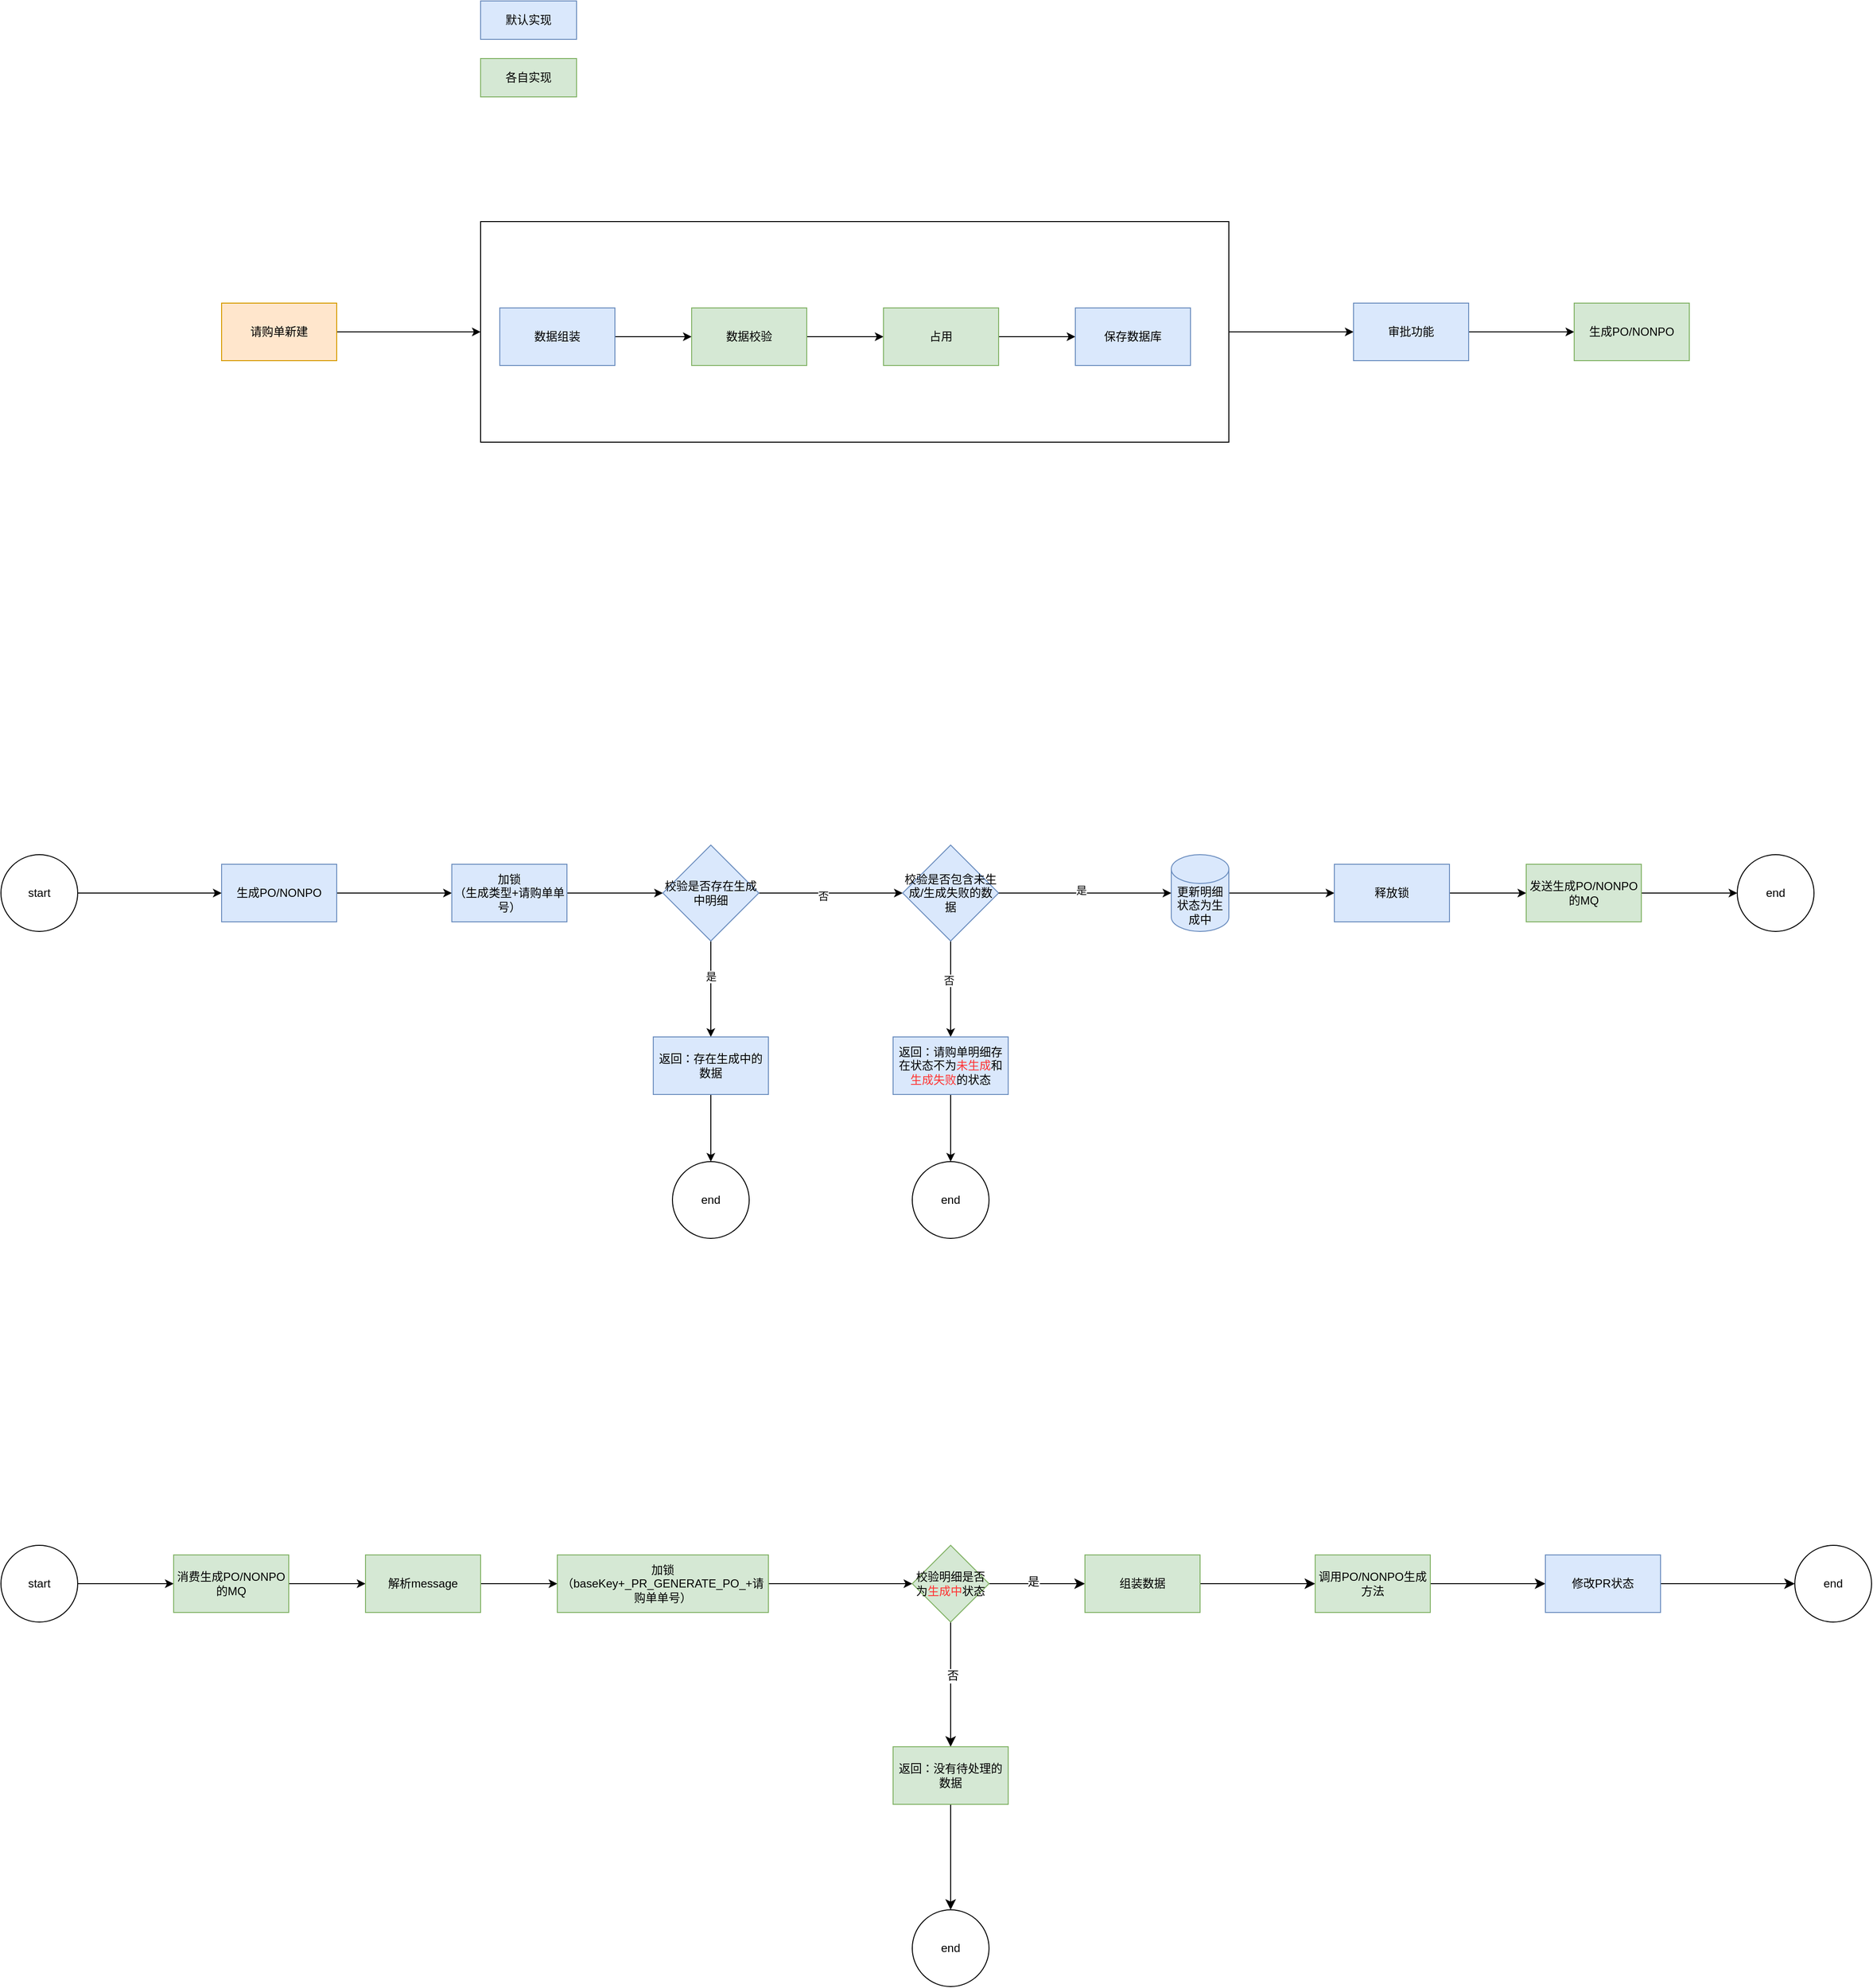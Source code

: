 <mxfile version="25.0.3">
  <diagram name="第 1 页" id="JXnIU_DrBUe-_veb-TD0">
    <mxGraphModel dx="1509" dy="885" grid="1" gridSize="10" guides="1" tooltips="1" connect="1" arrows="1" fold="1" page="1" pageScale="1" pageWidth="5000" pageHeight="20000" math="0" shadow="0">
      <root>
        <mxCell id="0" />
        <mxCell id="1" parent="0" />
        <mxCell id="2ebU4Iv7HjetAfFLnInL-17" value="" style="edgeStyle=orthogonalEdgeStyle;rounded=0;orthogonalLoop=1;jettySize=auto;html=1;" parent="1" source="2ebU4Iv7HjetAfFLnInL-1" target="2ebU4Iv7HjetAfFLnInL-16" edge="1">
          <mxGeometry relative="1" as="geometry" />
        </mxCell>
        <mxCell id="2ebU4Iv7HjetAfFLnInL-1" value="" style="rounded=0;whiteSpace=wrap;html=1;fillColor=none;" parent="1" vertex="1">
          <mxGeometry x="750" y="360" width="780" height="230" as="geometry" />
        </mxCell>
        <mxCell id="2ebU4Iv7HjetAfFLnInL-5" value="" style="edgeStyle=orthogonalEdgeStyle;rounded=0;orthogonalLoop=1;jettySize=auto;html=1;" parent="1" source="2ebU4Iv7HjetAfFLnInL-3" target="2ebU4Iv7HjetAfFLnInL-4" edge="1">
          <mxGeometry relative="1" as="geometry" />
        </mxCell>
        <mxCell id="2ebU4Iv7HjetAfFLnInL-3" value="数据组装" style="rounded=0;whiteSpace=wrap;html=1;fillColor=#dae8fc;strokeColor=#6c8ebf;" parent="1" vertex="1">
          <mxGeometry x="770" y="450" width="120" height="60" as="geometry" />
        </mxCell>
        <mxCell id="2ebU4Iv7HjetAfFLnInL-7" value="" style="edgeStyle=orthogonalEdgeStyle;rounded=0;orthogonalLoop=1;jettySize=auto;html=1;" parent="1" source="2ebU4Iv7HjetAfFLnInL-4" target="2ebU4Iv7HjetAfFLnInL-6" edge="1">
          <mxGeometry relative="1" as="geometry" />
        </mxCell>
        <mxCell id="2ebU4Iv7HjetAfFLnInL-4" value="数据校验" style="rounded=0;whiteSpace=wrap;html=1;fillColor=#d5e8d4;strokeColor=#82b366;" parent="1" vertex="1">
          <mxGeometry x="970" y="450" width="120" height="60" as="geometry" />
        </mxCell>
        <mxCell id="2ebU4Iv7HjetAfFLnInL-9" value="" style="edgeStyle=orthogonalEdgeStyle;rounded=0;orthogonalLoop=1;jettySize=auto;html=1;" parent="1" source="2ebU4Iv7HjetAfFLnInL-6" target="2ebU4Iv7HjetAfFLnInL-8" edge="1">
          <mxGeometry relative="1" as="geometry" />
        </mxCell>
        <mxCell id="2ebU4Iv7HjetAfFLnInL-6" value="占用" style="rounded=0;whiteSpace=wrap;html=1;fillColor=#d5e8d4;strokeColor=#82b366;" parent="1" vertex="1">
          <mxGeometry x="1170" y="450" width="120" height="60" as="geometry" />
        </mxCell>
        <mxCell id="2ebU4Iv7HjetAfFLnInL-8" value="保存数据库" style="rounded=0;whiteSpace=wrap;html=1;fillColor=#dae8fc;strokeColor=#6c8ebf;" parent="1" vertex="1">
          <mxGeometry x="1370" y="450" width="120" height="60" as="geometry" />
        </mxCell>
        <mxCell id="2ebU4Iv7HjetAfFLnInL-10" value="默认实现" style="rounded=0;whiteSpace=wrap;html=1;fillColor=#dae8fc;strokeColor=#6c8ebf;" parent="1" vertex="1">
          <mxGeometry x="750" y="130" width="100" height="40" as="geometry" />
        </mxCell>
        <mxCell id="2ebU4Iv7HjetAfFLnInL-11" value="各自实现" style="rounded=0;whiteSpace=wrap;html=1;fillColor=#d5e8d4;strokeColor=#82b366;" parent="1" vertex="1">
          <mxGeometry x="750" y="190" width="100" height="40" as="geometry" />
        </mxCell>
        <mxCell id="2ebU4Iv7HjetAfFLnInL-13" style="edgeStyle=orthogonalEdgeStyle;rounded=0;orthogonalLoop=1;jettySize=auto;html=1;" parent="1" source="2ebU4Iv7HjetAfFLnInL-12" target="2ebU4Iv7HjetAfFLnInL-1" edge="1">
          <mxGeometry relative="1" as="geometry" />
        </mxCell>
        <mxCell id="2ebU4Iv7HjetAfFLnInL-12" value="请购单新建" style="rounded=0;whiteSpace=wrap;html=1;fillColor=#ffe6cc;strokeColor=#d79b00;" parent="1" vertex="1">
          <mxGeometry x="480" y="445" width="120" height="60" as="geometry" />
        </mxCell>
        <mxCell id="2ebU4Iv7HjetAfFLnInL-19" value="" style="edgeStyle=orthogonalEdgeStyle;rounded=0;orthogonalLoop=1;jettySize=auto;html=1;" parent="1" source="2ebU4Iv7HjetAfFLnInL-16" target="2ebU4Iv7HjetAfFLnInL-18" edge="1">
          <mxGeometry relative="1" as="geometry" />
        </mxCell>
        <mxCell id="2ebU4Iv7HjetAfFLnInL-16" value="审批功能" style="whiteSpace=wrap;html=1;rounded=0;fillColor=#dae8fc;strokeColor=#6c8ebf;" parent="1" vertex="1">
          <mxGeometry x="1660" y="445" width="120" height="60" as="geometry" />
        </mxCell>
        <mxCell id="2ebU4Iv7HjetAfFLnInL-18" value="生成PO/NONPO" style="whiteSpace=wrap;html=1;rounded=0;fillColor=#d5e8d4;strokeColor=#82b366;" parent="1" vertex="1">
          <mxGeometry x="1890" y="445" width="120" height="60" as="geometry" />
        </mxCell>
        <mxCell id="2ebU4Iv7HjetAfFLnInL-22" value="" style="edgeStyle=orthogonalEdgeStyle;rounded=0;orthogonalLoop=1;jettySize=auto;html=1;" parent="1" source="2ebU4Iv7HjetAfFLnInL-20" target="2ebU4Iv7HjetAfFLnInL-21" edge="1">
          <mxGeometry relative="1" as="geometry" />
        </mxCell>
        <mxCell id="2ebU4Iv7HjetAfFLnInL-20" value="生成PO/NONPO" style="rounded=0;whiteSpace=wrap;html=1;fillColor=#dae8fc;strokeColor=#6c8ebf;" parent="1" vertex="1">
          <mxGeometry x="480" y="1030" width="120" height="60" as="geometry" />
        </mxCell>
        <mxCell id="2ebU4Iv7HjetAfFLnInL-26" value="" style="edgeStyle=orthogonalEdgeStyle;rounded=0;orthogonalLoop=1;jettySize=auto;html=1;" parent="1" source="2ebU4Iv7HjetAfFLnInL-21" target="2ebU4Iv7HjetAfFLnInL-25" edge="1">
          <mxGeometry relative="1" as="geometry" />
        </mxCell>
        <mxCell id="2ebU4Iv7HjetAfFLnInL-21" value="加锁&lt;div&gt;（生成类型+请购单单号）&lt;/div&gt;" style="rounded=0;whiteSpace=wrap;html=1;fillColor=#dae8fc;strokeColor=#6c8ebf;" parent="1" vertex="1">
          <mxGeometry x="720" y="1030" width="120" height="60" as="geometry" />
        </mxCell>
        <mxCell id="2ebU4Iv7HjetAfFLnInL-31" value="" style="edgeStyle=orthogonalEdgeStyle;rounded=0;orthogonalLoop=1;jettySize=auto;html=1;" parent="1" source="2ebU4Iv7HjetAfFLnInL-25" target="2ebU4Iv7HjetAfFLnInL-30" edge="1">
          <mxGeometry relative="1" as="geometry" />
        </mxCell>
        <mxCell id="2ebU4Iv7HjetAfFLnInL-32" value="是" style="edgeLabel;html=1;align=center;verticalAlign=middle;resizable=0;points=[];" parent="2ebU4Iv7HjetAfFLnInL-31" vertex="1" connectable="0">
          <mxGeometry x="-0.267" relative="1" as="geometry">
            <mxPoint as="offset" />
          </mxGeometry>
        </mxCell>
        <mxCell id="2ebU4Iv7HjetAfFLnInL-38" value="" style="edgeStyle=orthogonalEdgeStyle;rounded=0;orthogonalLoop=1;jettySize=auto;html=1;" parent="1" source="2ebU4Iv7HjetAfFLnInL-25" target="2ebU4Iv7HjetAfFLnInL-37" edge="1">
          <mxGeometry relative="1" as="geometry" />
        </mxCell>
        <mxCell id="2ebU4Iv7HjetAfFLnInL-47" value="否" style="edgeLabel;html=1;align=center;verticalAlign=middle;resizable=0;points=[];" parent="2ebU4Iv7HjetAfFLnInL-38" vertex="1" connectable="0">
          <mxGeometry x="-0.107" y="-3" relative="1" as="geometry">
            <mxPoint as="offset" />
          </mxGeometry>
        </mxCell>
        <mxCell id="2ebU4Iv7HjetAfFLnInL-25" value="校验是否存在生成中明细" style="rhombus;whiteSpace=wrap;html=1;rounded=0;fillColor=#dae8fc;strokeColor=#6c8ebf;" parent="1" vertex="1">
          <mxGeometry x="940" y="1010" width="100" height="100" as="geometry" />
        </mxCell>
        <mxCell id="2ebU4Iv7HjetAfFLnInL-34" value="" style="edgeStyle=orthogonalEdgeStyle;rounded=0;orthogonalLoop=1;jettySize=auto;html=1;" parent="1" source="2ebU4Iv7HjetAfFLnInL-30" target="2ebU4Iv7HjetAfFLnInL-33" edge="1">
          <mxGeometry relative="1" as="geometry" />
        </mxCell>
        <mxCell id="2ebU4Iv7HjetAfFLnInL-30" value="返回：存在生成中的数据" style="whiteSpace=wrap;html=1;rounded=0;fillColor=#dae8fc;strokeColor=#6c8ebf;" parent="1" vertex="1">
          <mxGeometry x="930" y="1210" width="120" height="60" as="geometry" />
        </mxCell>
        <mxCell id="2ebU4Iv7HjetAfFLnInL-33" value="end" style="ellipse;whiteSpace=wrap;html=1;rounded=0;" parent="1" vertex="1">
          <mxGeometry x="950" y="1340" width="80" height="80" as="geometry" />
        </mxCell>
        <mxCell id="2ebU4Iv7HjetAfFLnInL-36" style="edgeStyle=orthogonalEdgeStyle;rounded=0;orthogonalLoop=1;jettySize=auto;html=1;entryX=0;entryY=0.5;entryDx=0;entryDy=0;" parent="1" source="2ebU4Iv7HjetAfFLnInL-35" target="2ebU4Iv7HjetAfFLnInL-20" edge="1">
          <mxGeometry relative="1" as="geometry" />
        </mxCell>
        <mxCell id="2ebU4Iv7HjetAfFLnInL-35" value="start" style="ellipse;whiteSpace=wrap;html=1;rounded=0;" parent="1" vertex="1">
          <mxGeometry x="250" y="1020" width="80" height="80" as="geometry" />
        </mxCell>
        <mxCell id="2ebU4Iv7HjetAfFLnInL-40" value="" style="edgeStyle=orthogonalEdgeStyle;rounded=0;orthogonalLoop=1;jettySize=auto;html=1;" parent="1" source="2ebU4Iv7HjetAfFLnInL-37" target="2ebU4Iv7HjetAfFLnInL-39" edge="1">
          <mxGeometry relative="1" as="geometry" />
        </mxCell>
        <mxCell id="2ebU4Iv7HjetAfFLnInL-41" value="否" style="edgeLabel;html=1;align=center;verticalAlign=middle;resizable=0;points=[];" parent="2ebU4Iv7HjetAfFLnInL-40" vertex="1" connectable="0">
          <mxGeometry x="-0.18" y="-2" relative="1" as="geometry">
            <mxPoint as="offset" />
          </mxGeometry>
        </mxCell>
        <mxCell id="2ebU4Iv7HjetAfFLnInL-37" value="校验是否包含未生成/生成失败的数据" style="rhombus;whiteSpace=wrap;html=1;rounded=0;fillColor=#dae8fc;strokeColor=#6c8ebf;" parent="1" vertex="1">
          <mxGeometry x="1190" y="1010" width="100" height="100" as="geometry" />
        </mxCell>
        <mxCell id="2ebU4Iv7HjetAfFLnInL-43" value="" style="edgeStyle=orthogonalEdgeStyle;rounded=0;orthogonalLoop=1;jettySize=auto;html=1;" parent="1" source="2ebU4Iv7HjetAfFLnInL-39" target="2ebU4Iv7HjetAfFLnInL-42" edge="1">
          <mxGeometry relative="1" as="geometry" />
        </mxCell>
        <mxCell id="2ebU4Iv7HjetAfFLnInL-39" value="返回：请购单明细存在状态不为&lt;font color=&quot;#ff3333&quot;&gt;未生成&lt;/font&gt;和&lt;font color=&quot;#ff3333&quot;&gt;生成失败&lt;/font&gt;的状态" style="whiteSpace=wrap;html=1;rounded=0;fillColor=#dae8fc;strokeColor=#6c8ebf;" parent="1" vertex="1">
          <mxGeometry x="1180" y="1210" width="120" height="60" as="geometry" />
        </mxCell>
        <mxCell id="2ebU4Iv7HjetAfFLnInL-42" value="end" style="ellipse;whiteSpace=wrap;html=1;rounded=0;" parent="1" vertex="1">
          <mxGeometry x="1200" y="1340" width="80" height="80" as="geometry" />
        </mxCell>
        <mxCell id="2ebU4Iv7HjetAfFLnInL-52" value="" style="edgeStyle=orthogonalEdgeStyle;rounded=0;orthogonalLoop=1;jettySize=auto;html=1;" parent="1" source="2ebU4Iv7HjetAfFLnInL-48" target="2ebU4Iv7HjetAfFLnInL-51" edge="1">
          <mxGeometry relative="1" as="geometry" />
        </mxCell>
        <mxCell id="2ebU4Iv7HjetAfFLnInL-48" value="更新明细状态为生成中" style="shape=cylinder3;whiteSpace=wrap;html=1;boundedLbl=1;backgroundOutline=1;size=15;fillColor=#dae8fc;strokeColor=#6c8ebf;" parent="1" vertex="1">
          <mxGeometry x="1470" y="1020" width="60" height="80" as="geometry" />
        </mxCell>
        <mxCell id="2ebU4Iv7HjetAfFLnInL-49" style="edgeStyle=orthogonalEdgeStyle;rounded=0;orthogonalLoop=1;jettySize=auto;html=1;entryX=0;entryY=0.5;entryDx=0;entryDy=0;entryPerimeter=0;" parent="1" source="2ebU4Iv7HjetAfFLnInL-37" target="2ebU4Iv7HjetAfFLnInL-48" edge="1">
          <mxGeometry relative="1" as="geometry" />
        </mxCell>
        <mxCell id="2ebU4Iv7HjetAfFLnInL-50" value="是" style="edgeLabel;html=1;align=center;verticalAlign=middle;resizable=0;points=[];" parent="2ebU4Iv7HjetAfFLnInL-49" vertex="1" connectable="0">
          <mxGeometry x="-0.044" y="3" relative="1" as="geometry">
            <mxPoint as="offset" />
          </mxGeometry>
        </mxCell>
        <mxCell id="2ebU4Iv7HjetAfFLnInL-54" value="" style="edgeStyle=orthogonalEdgeStyle;rounded=0;orthogonalLoop=1;jettySize=auto;html=1;" parent="1" source="2ebU4Iv7HjetAfFLnInL-51" target="2ebU4Iv7HjetAfFLnInL-53" edge="1">
          <mxGeometry relative="1" as="geometry" />
        </mxCell>
        <mxCell id="2ebU4Iv7HjetAfFLnInL-51" value="释放锁" style="whiteSpace=wrap;html=1;fillColor=#dae8fc;strokeColor=#6c8ebf;" parent="1" vertex="1">
          <mxGeometry x="1640" y="1030" width="120" height="60" as="geometry" />
        </mxCell>
        <mxCell id="2ebU4Iv7HjetAfFLnInL-56" value="" style="edgeStyle=orthogonalEdgeStyle;rounded=0;orthogonalLoop=1;jettySize=auto;html=1;" parent="1" source="2ebU4Iv7HjetAfFLnInL-53" target="2ebU4Iv7HjetAfFLnInL-55" edge="1">
          <mxGeometry relative="1" as="geometry" />
        </mxCell>
        <mxCell id="2ebU4Iv7HjetAfFLnInL-53" value="发送生成PO/NONPO的MQ" style="whiteSpace=wrap;html=1;fillColor=#d5e8d4;strokeColor=#82b366;" parent="1" vertex="1">
          <mxGeometry x="1840" y="1030" width="120" height="60" as="geometry" />
        </mxCell>
        <mxCell id="2ebU4Iv7HjetAfFLnInL-55" value="end" style="ellipse;whiteSpace=wrap;html=1;" parent="1" vertex="1">
          <mxGeometry x="2060" y="1020" width="80" height="80" as="geometry" />
        </mxCell>
        <mxCell id="2ebU4Iv7HjetAfFLnInL-59" value="" style="edgeStyle=orthogonalEdgeStyle;rounded=0;orthogonalLoop=1;jettySize=auto;html=1;" parent="1" source="2ebU4Iv7HjetAfFLnInL-57" target="2ebU4Iv7HjetAfFLnInL-58" edge="1">
          <mxGeometry relative="1" as="geometry" />
        </mxCell>
        <mxCell id="2ebU4Iv7HjetAfFLnInL-57" value="start" style="ellipse;whiteSpace=wrap;html=1;aspect=fixed;" parent="1" vertex="1">
          <mxGeometry x="250" y="1740" width="80" height="80" as="geometry" />
        </mxCell>
        <mxCell id="2ebU4Iv7HjetAfFLnInL-61" value="" style="edgeStyle=orthogonalEdgeStyle;rounded=0;orthogonalLoop=1;jettySize=auto;html=1;" parent="1" source="2ebU4Iv7HjetAfFLnInL-58" target="2ebU4Iv7HjetAfFLnInL-60" edge="1">
          <mxGeometry relative="1" as="geometry" />
        </mxCell>
        <mxCell id="2ebU4Iv7HjetAfFLnInL-58" value="消费生成PO/NONPO的MQ" style="whiteSpace=wrap;html=1;fillColor=#d5e8d4;strokeColor=#82b366;" parent="1" vertex="1">
          <mxGeometry x="430" y="1750" width="120" height="60" as="geometry" />
        </mxCell>
        <mxCell id="2ebU4Iv7HjetAfFLnInL-63" value="" style="edgeStyle=orthogonalEdgeStyle;rounded=0;orthogonalLoop=1;jettySize=auto;html=1;" parent="1" source="2ebU4Iv7HjetAfFLnInL-60" target="2ebU4Iv7HjetAfFLnInL-62" edge="1">
          <mxGeometry relative="1" as="geometry" />
        </mxCell>
        <mxCell id="2ebU4Iv7HjetAfFLnInL-60" value="解析message" style="whiteSpace=wrap;html=1;fillColor=#d5e8d4;strokeColor=#82b366;" parent="1" vertex="1">
          <mxGeometry x="630" y="1750" width="120" height="60" as="geometry" />
        </mxCell>
        <mxCell id="2ebU4Iv7HjetAfFLnInL-65" value="" style="edgeStyle=orthogonalEdgeStyle;rounded=0;orthogonalLoop=1;jettySize=auto;html=1;" parent="1" source="2ebU4Iv7HjetAfFLnInL-62" target="2ebU4Iv7HjetAfFLnInL-64" edge="1">
          <mxGeometry relative="1" as="geometry" />
        </mxCell>
        <mxCell id="2ebU4Iv7HjetAfFLnInL-62" value="加锁&lt;div&gt;（baseKey+&lt;span style=&quot;background-color: initial;&quot;&gt;_PR_GENERATE_PO_+请购单单号）&lt;/span&gt;&lt;/div&gt;" style="whiteSpace=wrap;html=1;fillColor=#d5e8d4;strokeColor=#82b366;" parent="1" vertex="1">
          <mxGeometry x="830" y="1750" width="220" height="60" as="geometry" />
        </mxCell>
        <mxCell id="FUYUjSQZNFmlvYIS8mzV-2" value="" style="edgeStyle=none;curved=1;rounded=0;orthogonalLoop=1;jettySize=auto;html=1;fontSize=12;startSize=8;endSize=8;" parent="1" source="2ebU4Iv7HjetAfFLnInL-64" target="FUYUjSQZNFmlvYIS8mzV-1" edge="1">
          <mxGeometry relative="1" as="geometry" />
        </mxCell>
        <mxCell id="FUYUjSQZNFmlvYIS8mzV-3" value="否" style="edgeLabel;html=1;align=center;verticalAlign=middle;resizable=0;points=[];fontSize=12;" parent="FUYUjSQZNFmlvYIS8mzV-2" vertex="1" connectable="0">
          <mxGeometry x="-0.139" y="2" relative="1" as="geometry">
            <mxPoint as="offset" />
          </mxGeometry>
        </mxCell>
        <mxCell id="FUYUjSQZNFmlvYIS8mzV-7" value="" style="edgeStyle=none;curved=1;rounded=0;orthogonalLoop=1;jettySize=auto;html=1;fontSize=12;startSize=8;endSize=8;" parent="1" source="2ebU4Iv7HjetAfFLnInL-64" target="FUYUjSQZNFmlvYIS8mzV-6" edge="1">
          <mxGeometry relative="1" as="geometry" />
        </mxCell>
        <mxCell id="FUYUjSQZNFmlvYIS8mzV-8" value="是" style="edgeLabel;html=1;align=center;verticalAlign=middle;resizable=0;points=[];fontSize=12;" parent="FUYUjSQZNFmlvYIS8mzV-7" vertex="1" connectable="0">
          <mxGeometry x="-0.08" y="2" relative="1" as="geometry">
            <mxPoint as="offset" />
          </mxGeometry>
        </mxCell>
        <mxCell id="2ebU4Iv7HjetAfFLnInL-64" value="校验明细是否为&lt;font color=&quot;#ff3333&quot;&gt;生成中&lt;/font&gt;状态" style="rhombus;whiteSpace=wrap;html=1;fillColor=#d5e8d4;strokeColor=#82b366;" parent="1" vertex="1">
          <mxGeometry x="1200" y="1740" width="80" height="80" as="geometry" />
        </mxCell>
        <mxCell id="FUYUjSQZNFmlvYIS8mzV-5" value="" style="edgeStyle=none;curved=1;rounded=0;orthogonalLoop=1;jettySize=auto;html=1;fontSize=12;startSize=8;endSize=8;" parent="1" source="FUYUjSQZNFmlvYIS8mzV-1" target="FUYUjSQZNFmlvYIS8mzV-4" edge="1">
          <mxGeometry relative="1" as="geometry" />
        </mxCell>
        <mxCell id="FUYUjSQZNFmlvYIS8mzV-1" value="返回：没有待处理的数据" style="whiteSpace=wrap;html=1;fillColor=#d5e8d4;strokeColor=#82b366;" parent="1" vertex="1">
          <mxGeometry x="1180" y="1950" width="120" height="60" as="geometry" />
        </mxCell>
        <mxCell id="FUYUjSQZNFmlvYIS8mzV-4" value="end" style="ellipse;whiteSpace=wrap;html=1;" parent="1" vertex="1">
          <mxGeometry x="1200" y="2120" width="80" height="80" as="geometry" />
        </mxCell>
        <mxCell id="FUYUjSQZNFmlvYIS8mzV-10" value="" style="edgeStyle=none;curved=1;rounded=0;orthogonalLoop=1;jettySize=auto;html=1;fontSize=12;startSize=8;endSize=8;" parent="1" source="FUYUjSQZNFmlvYIS8mzV-6" target="FUYUjSQZNFmlvYIS8mzV-9" edge="1">
          <mxGeometry relative="1" as="geometry" />
        </mxCell>
        <mxCell id="FUYUjSQZNFmlvYIS8mzV-6" value="组装数据" style="whiteSpace=wrap;html=1;fillColor=#d5e8d4;strokeColor=#82b366;" parent="1" vertex="1">
          <mxGeometry x="1380" y="1750" width="120" height="60" as="geometry" />
        </mxCell>
        <mxCell id="FUYUjSQZNFmlvYIS8mzV-12" value="" style="edgeStyle=none;curved=1;rounded=0;orthogonalLoop=1;jettySize=auto;html=1;fontSize=12;startSize=8;endSize=8;" parent="1" source="FUYUjSQZNFmlvYIS8mzV-9" target="FUYUjSQZNFmlvYIS8mzV-11" edge="1">
          <mxGeometry relative="1" as="geometry" />
        </mxCell>
        <mxCell id="FUYUjSQZNFmlvYIS8mzV-9" value="调用PO/NONPO生成方法" style="whiteSpace=wrap;html=1;fillColor=#d5e8d4;strokeColor=#82b366;" parent="1" vertex="1">
          <mxGeometry x="1620" y="1750" width="120" height="60" as="geometry" />
        </mxCell>
        <mxCell id="FUYUjSQZNFmlvYIS8mzV-14" value="" style="edgeStyle=none;curved=1;rounded=0;orthogonalLoop=1;jettySize=auto;html=1;fontSize=12;startSize=8;endSize=8;" parent="1" source="FUYUjSQZNFmlvYIS8mzV-11" target="FUYUjSQZNFmlvYIS8mzV-13" edge="1">
          <mxGeometry relative="1" as="geometry" />
        </mxCell>
        <mxCell id="FUYUjSQZNFmlvYIS8mzV-11" value="修改PR状态" style="whiteSpace=wrap;html=1;fillColor=#dae8fc;strokeColor=#6c8ebf;" parent="1" vertex="1">
          <mxGeometry x="1860" y="1750" width="120" height="60" as="geometry" />
        </mxCell>
        <mxCell id="FUYUjSQZNFmlvYIS8mzV-13" value="end" style="ellipse;whiteSpace=wrap;html=1;" parent="1" vertex="1">
          <mxGeometry x="2120" y="1740" width="80" height="80" as="geometry" />
        </mxCell>
      </root>
    </mxGraphModel>
  </diagram>
</mxfile>
